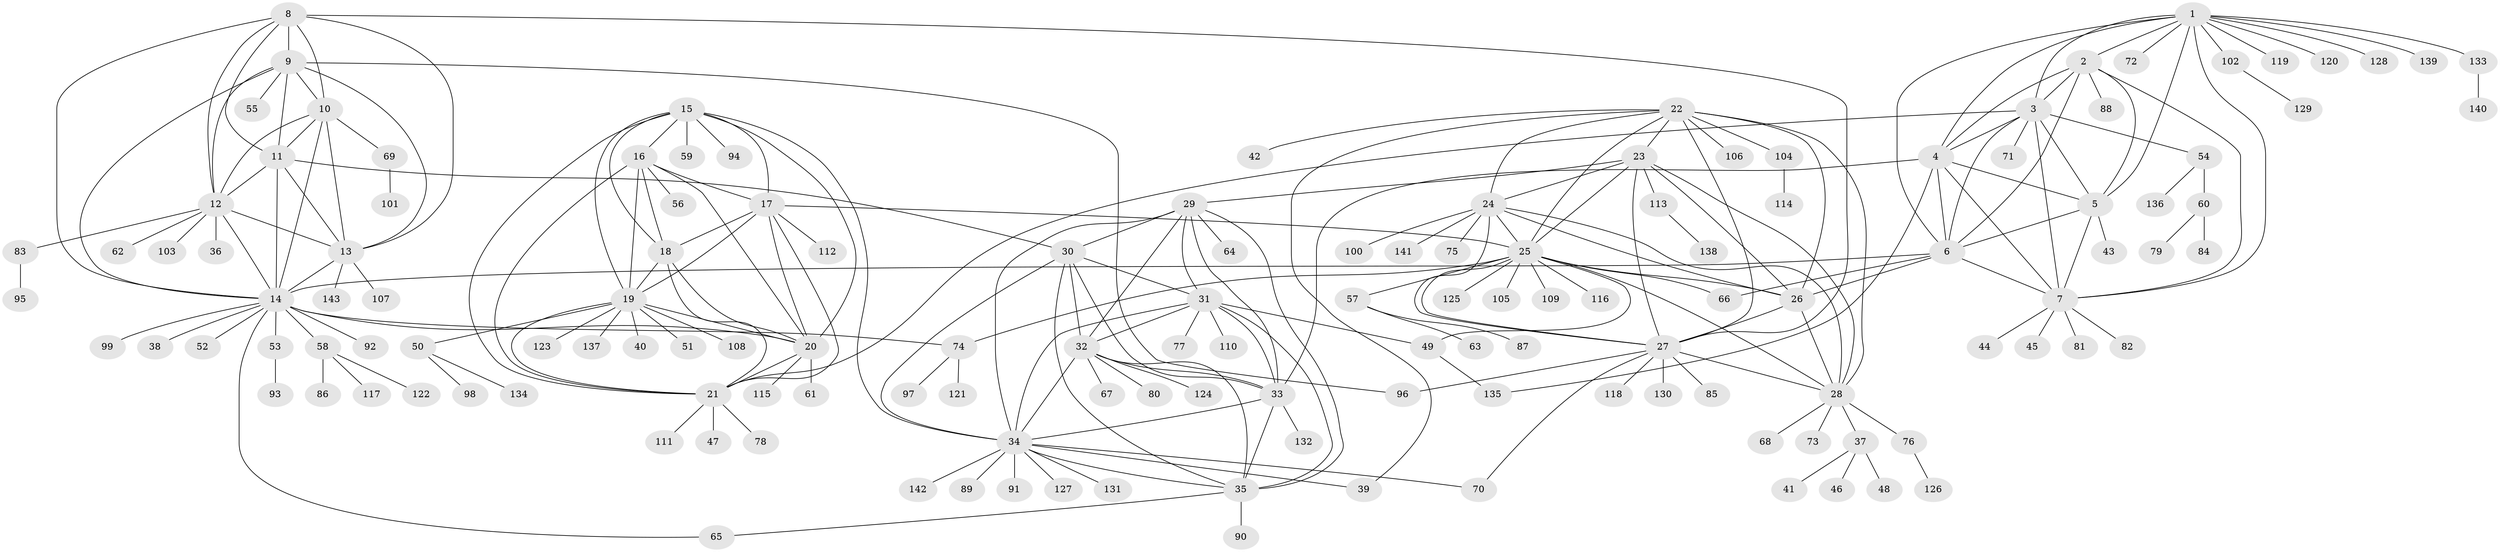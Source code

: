 // Generated by graph-tools (version 1.1) at 2025/55/03/09/25 04:55:51]
// undirected, 143 vertices, 231 edges
graph export_dot {
graph [start="1"]
  node [color=gray90,style=filled];
  1;
  2;
  3;
  4;
  5;
  6;
  7;
  8;
  9;
  10;
  11;
  12;
  13;
  14;
  15;
  16;
  17;
  18;
  19;
  20;
  21;
  22;
  23;
  24;
  25;
  26;
  27;
  28;
  29;
  30;
  31;
  32;
  33;
  34;
  35;
  36;
  37;
  38;
  39;
  40;
  41;
  42;
  43;
  44;
  45;
  46;
  47;
  48;
  49;
  50;
  51;
  52;
  53;
  54;
  55;
  56;
  57;
  58;
  59;
  60;
  61;
  62;
  63;
  64;
  65;
  66;
  67;
  68;
  69;
  70;
  71;
  72;
  73;
  74;
  75;
  76;
  77;
  78;
  79;
  80;
  81;
  82;
  83;
  84;
  85;
  86;
  87;
  88;
  89;
  90;
  91;
  92;
  93;
  94;
  95;
  96;
  97;
  98;
  99;
  100;
  101;
  102;
  103;
  104;
  105;
  106;
  107;
  108;
  109;
  110;
  111;
  112;
  113;
  114;
  115;
  116;
  117;
  118;
  119;
  120;
  121;
  122;
  123;
  124;
  125;
  126;
  127;
  128;
  129;
  130;
  131;
  132;
  133;
  134;
  135;
  136;
  137;
  138;
  139;
  140;
  141;
  142;
  143;
  1 -- 2;
  1 -- 3;
  1 -- 4;
  1 -- 5;
  1 -- 6;
  1 -- 7;
  1 -- 72;
  1 -- 102;
  1 -- 119;
  1 -- 120;
  1 -- 128;
  1 -- 133;
  1 -- 139;
  2 -- 3;
  2 -- 4;
  2 -- 5;
  2 -- 6;
  2 -- 7;
  2 -- 88;
  3 -- 4;
  3 -- 5;
  3 -- 6;
  3 -- 7;
  3 -- 21;
  3 -- 54;
  3 -- 71;
  4 -- 5;
  4 -- 6;
  4 -- 7;
  4 -- 33;
  4 -- 135;
  5 -- 6;
  5 -- 7;
  5 -- 43;
  6 -- 7;
  6 -- 14;
  6 -- 26;
  6 -- 66;
  7 -- 44;
  7 -- 45;
  7 -- 81;
  7 -- 82;
  8 -- 9;
  8 -- 10;
  8 -- 11;
  8 -- 12;
  8 -- 13;
  8 -- 14;
  8 -- 27;
  9 -- 10;
  9 -- 11;
  9 -- 12;
  9 -- 13;
  9 -- 14;
  9 -- 55;
  9 -- 96;
  10 -- 11;
  10 -- 12;
  10 -- 13;
  10 -- 14;
  10 -- 69;
  11 -- 12;
  11 -- 13;
  11 -- 14;
  11 -- 30;
  12 -- 13;
  12 -- 14;
  12 -- 36;
  12 -- 62;
  12 -- 83;
  12 -- 103;
  13 -- 14;
  13 -- 107;
  13 -- 143;
  14 -- 20;
  14 -- 38;
  14 -- 52;
  14 -- 53;
  14 -- 58;
  14 -- 65;
  14 -- 74;
  14 -- 92;
  14 -- 99;
  15 -- 16;
  15 -- 17;
  15 -- 18;
  15 -- 19;
  15 -- 20;
  15 -- 21;
  15 -- 34;
  15 -- 59;
  15 -- 94;
  16 -- 17;
  16 -- 18;
  16 -- 19;
  16 -- 20;
  16 -- 21;
  16 -- 56;
  17 -- 18;
  17 -- 19;
  17 -- 20;
  17 -- 21;
  17 -- 25;
  17 -- 112;
  18 -- 19;
  18 -- 20;
  18 -- 21;
  19 -- 20;
  19 -- 21;
  19 -- 40;
  19 -- 50;
  19 -- 51;
  19 -- 108;
  19 -- 123;
  19 -- 137;
  20 -- 21;
  20 -- 61;
  20 -- 115;
  21 -- 47;
  21 -- 78;
  21 -- 111;
  22 -- 23;
  22 -- 24;
  22 -- 25;
  22 -- 26;
  22 -- 27;
  22 -- 28;
  22 -- 39;
  22 -- 42;
  22 -- 104;
  22 -- 106;
  23 -- 24;
  23 -- 25;
  23 -- 26;
  23 -- 27;
  23 -- 28;
  23 -- 29;
  23 -- 113;
  24 -- 25;
  24 -- 26;
  24 -- 27;
  24 -- 28;
  24 -- 75;
  24 -- 100;
  24 -- 141;
  25 -- 26;
  25 -- 27;
  25 -- 28;
  25 -- 49;
  25 -- 57;
  25 -- 66;
  25 -- 74;
  25 -- 105;
  25 -- 109;
  25 -- 116;
  25 -- 125;
  26 -- 27;
  26 -- 28;
  27 -- 28;
  27 -- 70;
  27 -- 85;
  27 -- 96;
  27 -- 118;
  27 -- 130;
  28 -- 37;
  28 -- 68;
  28 -- 73;
  28 -- 76;
  29 -- 30;
  29 -- 31;
  29 -- 32;
  29 -- 33;
  29 -- 34;
  29 -- 35;
  29 -- 64;
  30 -- 31;
  30 -- 32;
  30 -- 33;
  30 -- 34;
  30 -- 35;
  31 -- 32;
  31 -- 33;
  31 -- 34;
  31 -- 35;
  31 -- 49;
  31 -- 77;
  31 -- 110;
  32 -- 33;
  32 -- 34;
  32 -- 35;
  32 -- 67;
  32 -- 80;
  32 -- 124;
  33 -- 34;
  33 -- 35;
  33 -- 132;
  34 -- 35;
  34 -- 39;
  34 -- 70;
  34 -- 89;
  34 -- 91;
  34 -- 127;
  34 -- 131;
  34 -- 142;
  35 -- 65;
  35 -- 90;
  37 -- 41;
  37 -- 46;
  37 -- 48;
  49 -- 135;
  50 -- 98;
  50 -- 134;
  53 -- 93;
  54 -- 60;
  54 -- 136;
  57 -- 63;
  57 -- 87;
  58 -- 86;
  58 -- 117;
  58 -- 122;
  60 -- 79;
  60 -- 84;
  69 -- 101;
  74 -- 97;
  74 -- 121;
  76 -- 126;
  83 -- 95;
  102 -- 129;
  104 -- 114;
  113 -- 138;
  133 -- 140;
}
